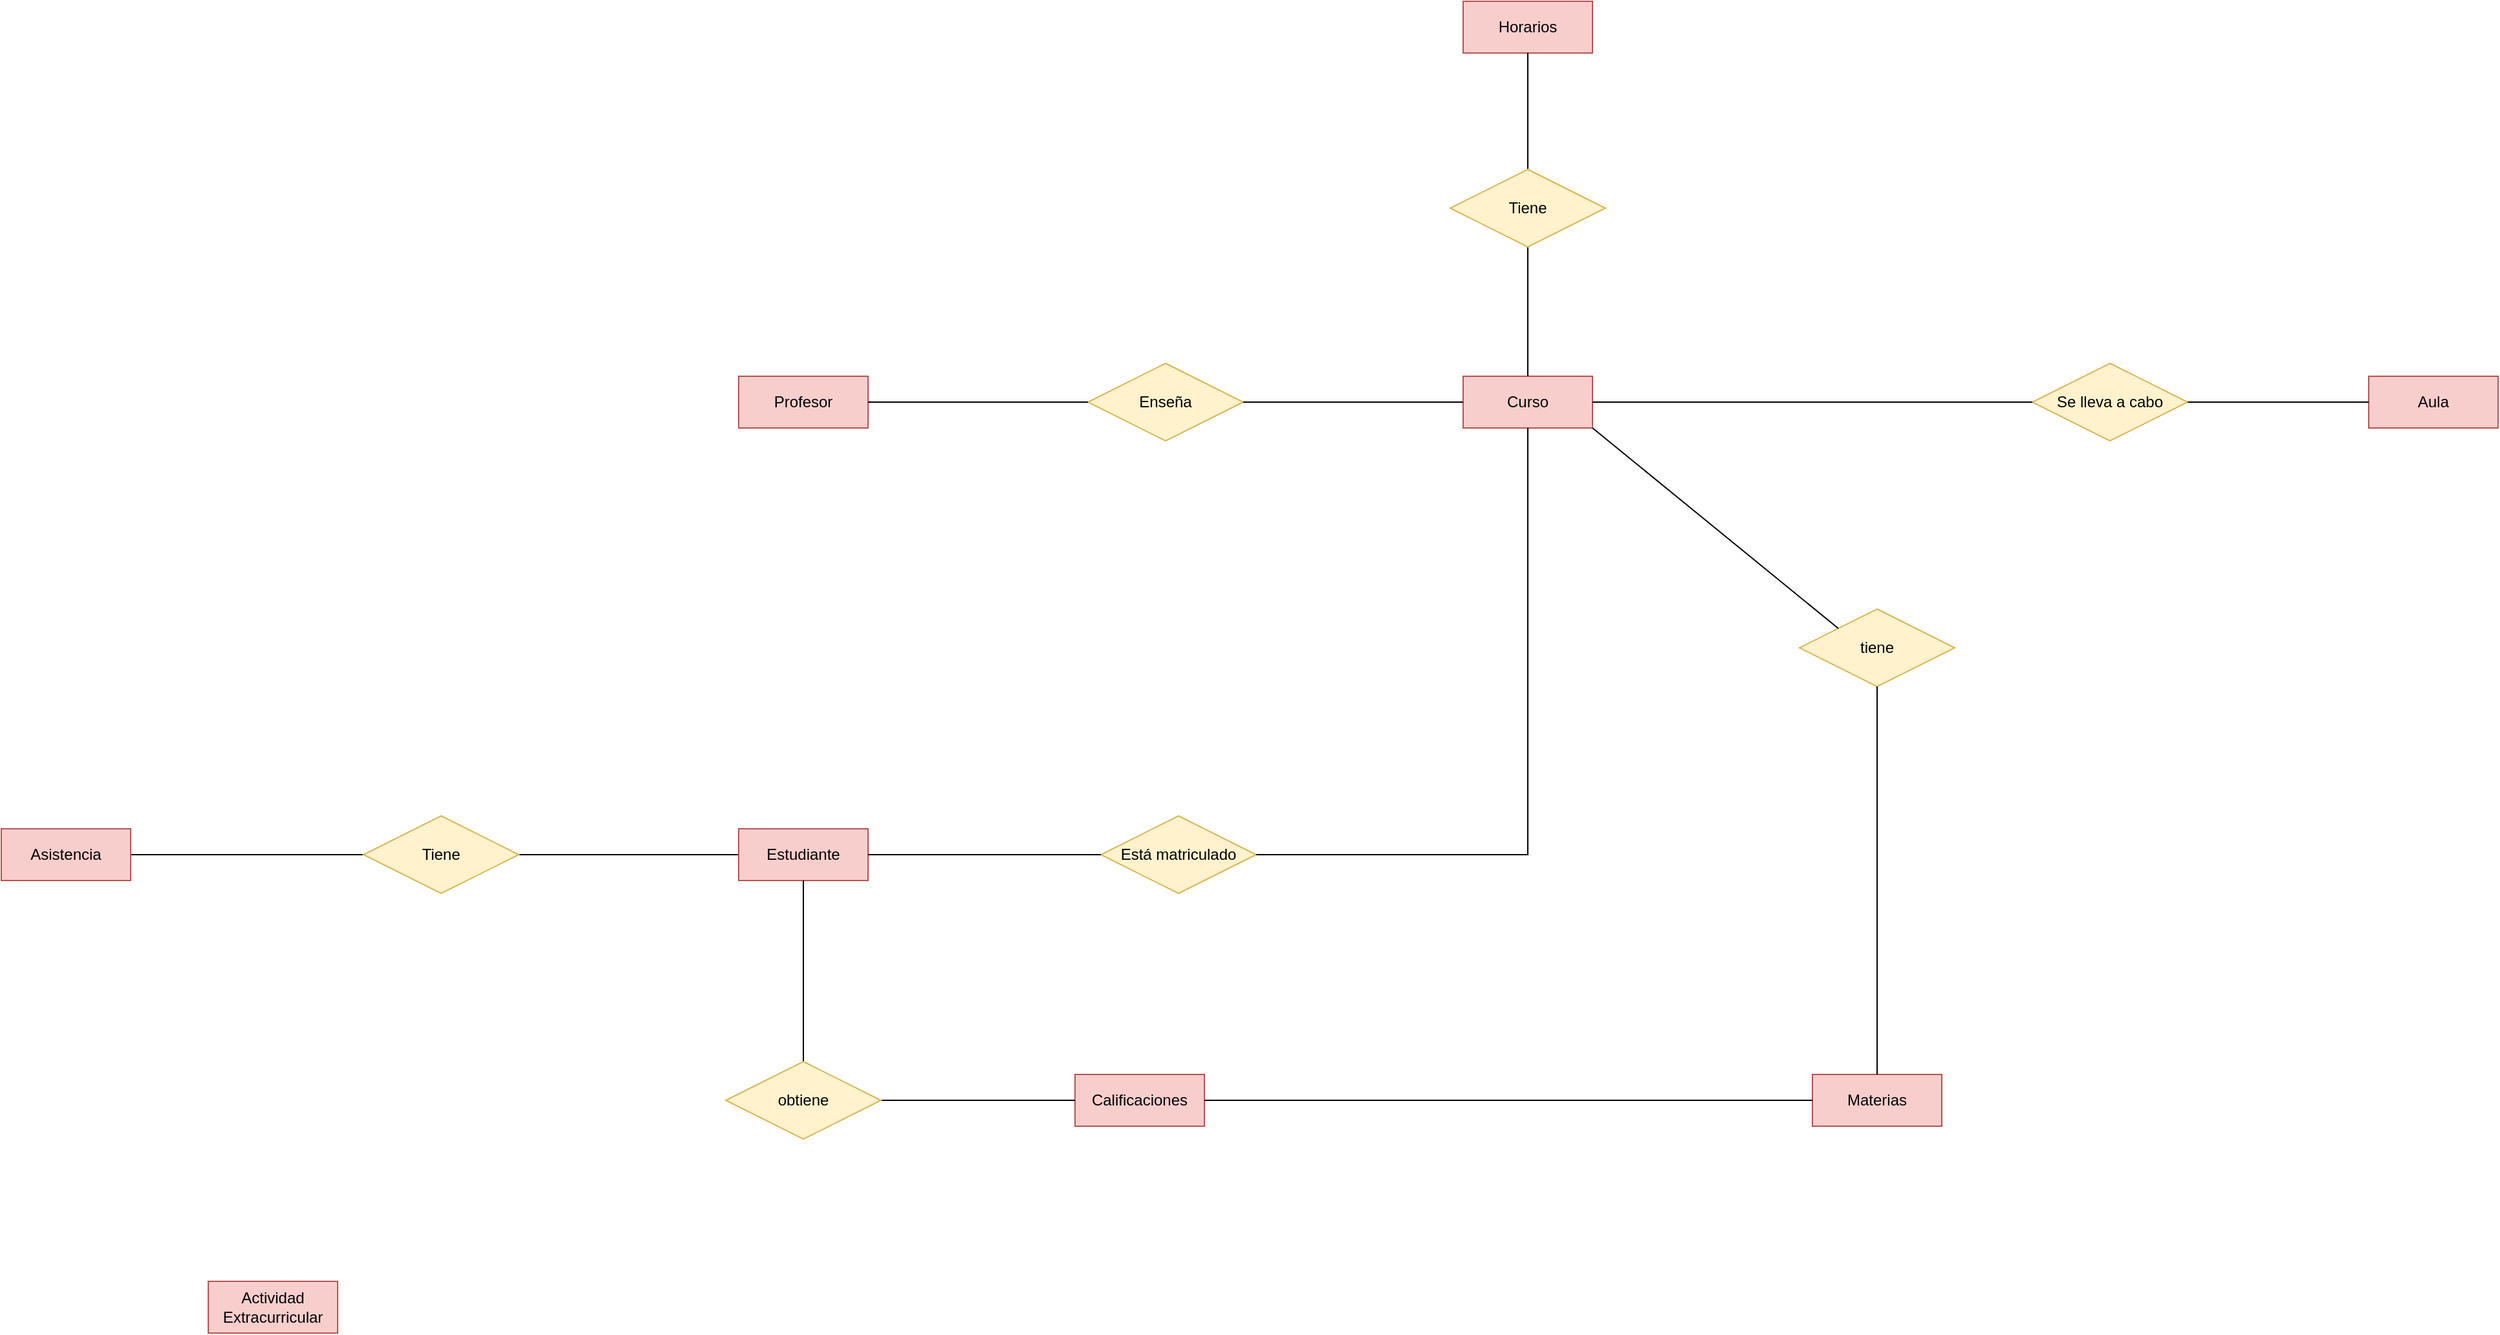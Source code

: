 <mxfile version="22.0.2" type="github">
  <diagram name="Página-1" id="wPSjvJBnHObbscWLN2zT">
    <mxGraphModel dx="3789" dy="2759" grid="1" gridSize="10" guides="1" tooltips="1" connect="1" arrows="1" fold="1" page="1" pageScale="1" pageWidth="827" pageHeight="1169" math="0" shadow="0">
      <root>
        <mxCell id="0" />
        <mxCell id="1" parent="0" />
        <mxCell id="TZzGec3rQxN_n7V5xTZW-39" value="" style="endArrow=none;html=1;rounded=0;exitX=1;exitY=0.5;exitDx=0;exitDy=0;entryX=0;entryY=0.5;entryDx=0;entryDy=0;" edge="1" parent="1" source="TZzGec3rQxN_n7V5xTZW-9" target="TZzGec3rQxN_n7V5xTZW-1">
          <mxGeometry relative="1" as="geometry">
            <mxPoint x="610" y="240" as="sourcePoint" />
            <mxPoint x="770" y="240" as="targetPoint" />
          </mxGeometry>
        </mxCell>
        <mxCell id="TZzGec3rQxN_n7V5xTZW-1" value="Estudiante" style="whiteSpace=wrap;html=1;align=center;fillColor=#f8cecc;strokeColor=#b85450;" vertex="1" parent="1">
          <mxGeometry x="220" y="320" width="100" height="40" as="geometry" />
        </mxCell>
        <mxCell id="TZzGec3rQxN_n7V5xTZW-2" value="Curso" style="whiteSpace=wrap;html=1;align=center;fillColor=#f8cecc;strokeColor=#b85450;" vertex="1" parent="1">
          <mxGeometry x="780" y="-30" width="100" height="40" as="geometry" />
        </mxCell>
        <mxCell id="TZzGec3rQxN_n7V5xTZW-3" value="Profesor" style="whiteSpace=wrap;html=1;align=center;fillColor=#f8cecc;strokeColor=#b85450;" vertex="1" parent="1">
          <mxGeometry x="220" y="-30" width="100" height="40" as="geometry" />
        </mxCell>
        <mxCell id="TZzGec3rQxN_n7V5xTZW-4" value="Materias" style="whiteSpace=wrap;html=1;align=center;fillColor=#f8cecc;strokeColor=#b85450;" vertex="1" parent="1">
          <mxGeometry x="1050" y="510" width="100" height="40" as="geometry" />
        </mxCell>
        <mxCell id="TZzGec3rQxN_n7V5xTZW-5" value="Aula" style="whiteSpace=wrap;html=1;align=center;fillColor=#f8cecc;strokeColor=#b85450;" vertex="1" parent="1">
          <mxGeometry x="1480" y="-30" width="100" height="40" as="geometry" />
        </mxCell>
        <mxCell id="TZzGec3rQxN_n7V5xTZW-6" value="Horarios" style="whiteSpace=wrap;html=1;align=center;fillColor=#f8cecc;strokeColor=#b85450;" vertex="1" parent="1">
          <mxGeometry x="780" y="-320" width="100" height="40" as="geometry" />
        </mxCell>
        <mxCell id="TZzGec3rQxN_n7V5xTZW-7" value="Calificaciones" style="whiteSpace=wrap;html=1;align=center;fillColor=#f8cecc;strokeColor=#b85450;" vertex="1" parent="1">
          <mxGeometry x="480" y="510" width="100" height="40" as="geometry" />
        </mxCell>
        <mxCell id="TZzGec3rQxN_n7V5xTZW-8" value="Actividad Extracurricular" style="whiteSpace=wrap;html=1;align=center;fillColor=#f8cecc;strokeColor=#b85450;" vertex="1" parent="1">
          <mxGeometry x="-190" y="670" width="100" height="40" as="geometry" />
        </mxCell>
        <mxCell id="TZzGec3rQxN_n7V5xTZW-9" value="Asistencia" style="whiteSpace=wrap;html=1;align=center;fillColor=#f8cecc;strokeColor=#b85450;" vertex="1" parent="1">
          <mxGeometry x="-350" y="320" width="100" height="40" as="geometry" />
        </mxCell>
        <mxCell id="TZzGec3rQxN_n7V5xTZW-10" value="Está matriculado" style="shape=rhombus;perimeter=rhombusPerimeter;whiteSpace=wrap;html=1;align=center;fillColor=#fff2cc;strokeColor=#d6b656;" vertex="1" parent="1">
          <mxGeometry x="500" y="310" width="120" height="60" as="geometry" />
        </mxCell>
        <mxCell id="TZzGec3rQxN_n7V5xTZW-12" value="" style="endArrow=none;html=1;rounded=0;entryX=0;entryY=0.5;entryDx=0;entryDy=0;exitX=1;exitY=0.5;exitDx=0;exitDy=0;" edge="1" parent="1" source="TZzGec3rQxN_n7V5xTZW-1" target="TZzGec3rQxN_n7V5xTZW-10">
          <mxGeometry relative="1" as="geometry">
            <mxPoint x="330" y="340" as="sourcePoint" />
            <mxPoint x="370" y="230" as="targetPoint" />
          </mxGeometry>
        </mxCell>
        <mxCell id="TZzGec3rQxN_n7V5xTZW-13" value="" style="endArrow=none;html=1;rounded=0;entryX=1;entryY=0.5;entryDx=0;entryDy=0;exitX=0.5;exitY=1;exitDx=0;exitDy=0;" edge="1" parent="1" source="TZzGec3rQxN_n7V5xTZW-2" target="TZzGec3rQxN_n7V5xTZW-10">
          <mxGeometry relative="1" as="geometry">
            <mxPoint x="210" y="230" as="sourcePoint" />
            <mxPoint x="370" y="230" as="targetPoint" />
            <Array as="points">
              <mxPoint x="830" y="340" />
            </Array>
          </mxGeometry>
        </mxCell>
        <mxCell id="TZzGec3rQxN_n7V5xTZW-14" value="Enseña" style="shape=rhombus;perimeter=rhombusPerimeter;whiteSpace=wrap;html=1;align=center;fillColor=#fff2cc;strokeColor=#d6b656;" vertex="1" parent="1">
          <mxGeometry x="490" y="-40" width="120" height="60" as="geometry" />
        </mxCell>
        <mxCell id="TZzGec3rQxN_n7V5xTZW-15" value="" style="endArrow=none;html=1;rounded=0;entryX=0;entryY=0.5;entryDx=0;entryDy=0;exitX=1;exitY=0.5;exitDx=0;exitDy=0;" edge="1" parent="1" source="TZzGec3rQxN_n7V5xTZW-3" target="TZzGec3rQxN_n7V5xTZW-14">
          <mxGeometry relative="1" as="geometry">
            <mxPoint x="210" y="80" as="sourcePoint" />
            <mxPoint x="370" y="80" as="targetPoint" />
          </mxGeometry>
        </mxCell>
        <mxCell id="TZzGec3rQxN_n7V5xTZW-16" value="" style="endArrow=none;html=1;rounded=0;entryX=0;entryY=0.5;entryDx=0;entryDy=0;exitX=1;exitY=0.5;exitDx=0;exitDy=0;" edge="1" parent="1" source="TZzGec3rQxN_n7V5xTZW-14" target="TZzGec3rQxN_n7V5xTZW-2">
          <mxGeometry relative="1" as="geometry">
            <mxPoint x="210" y="80" as="sourcePoint" />
            <mxPoint x="370" y="80" as="targetPoint" />
          </mxGeometry>
        </mxCell>
        <mxCell id="TZzGec3rQxN_n7V5xTZW-24" value="Se lleva a cabo" style="shape=rhombus;perimeter=rhombusPerimeter;whiteSpace=wrap;html=1;align=center;fillColor=#fff2cc;strokeColor=#d6b656;" vertex="1" parent="1">
          <mxGeometry x="1220" y="-40" width="120" height="60" as="geometry" />
        </mxCell>
        <mxCell id="TZzGec3rQxN_n7V5xTZW-25" value="" style="endArrow=none;html=1;rounded=0;entryX=0;entryY=0.5;entryDx=0;entryDy=0;exitX=1;exitY=0.5;exitDx=0;exitDy=0;" edge="1" parent="1" source="TZzGec3rQxN_n7V5xTZW-2" target="TZzGec3rQxN_n7V5xTZW-24">
          <mxGeometry relative="1" as="geometry">
            <mxPoint x="610" y="70" as="sourcePoint" />
            <mxPoint x="770" y="70" as="targetPoint" />
          </mxGeometry>
        </mxCell>
        <mxCell id="TZzGec3rQxN_n7V5xTZW-26" value="" style="endArrow=none;html=1;rounded=0;entryX=0;entryY=0.5;entryDx=0;entryDy=0;exitX=1;exitY=0.5;exitDx=0;exitDy=0;" edge="1" parent="1" source="TZzGec3rQxN_n7V5xTZW-24" target="TZzGec3rQxN_n7V5xTZW-5">
          <mxGeometry relative="1" as="geometry">
            <mxPoint x="800" y="70" as="sourcePoint" />
            <mxPoint x="960" y="70" as="targetPoint" />
          </mxGeometry>
        </mxCell>
        <mxCell id="TZzGec3rQxN_n7V5xTZW-28" value="" style="endArrow=none;html=1;rounded=0;entryX=0.5;entryY=1;entryDx=0;entryDy=0;exitX=0.5;exitY=0;exitDx=0;exitDy=0;" edge="1" parent="1" source="TZzGec3rQxN_n7V5xTZW-2" target="TZzGec3rQxN_n7V5xTZW-6">
          <mxGeometry relative="1" as="geometry">
            <mxPoint x="610" y="70" as="sourcePoint" />
            <mxPoint x="770" y="70" as="targetPoint" />
          </mxGeometry>
        </mxCell>
        <mxCell id="TZzGec3rQxN_n7V5xTZW-27" value="Tiene" style="shape=rhombus;perimeter=rhombusPerimeter;whiteSpace=wrap;html=1;align=center;fillColor=#fff2cc;strokeColor=#d6b656;" vertex="1" parent="1">
          <mxGeometry x="770" y="-190" width="120" height="60" as="geometry" />
        </mxCell>
        <mxCell id="TZzGec3rQxN_n7V5xTZW-30" value="" style="endArrow=none;html=1;rounded=0;exitX=0.5;exitY=1;exitDx=0;exitDy=0;" edge="1" parent="1" source="TZzGec3rQxN_n7V5xTZW-29">
          <mxGeometry relative="1" as="geometry">
            <mxPoint x="610" y="230" as="sourcePoint" />
            <mxPoint x="480" y="530" as="targetPoint" />
            <Array as="points">
              <mxPoint x="270" y="530" />
            </Array>
          </mxGeometry>
        </mxCell>
        <mxCell id="TZzGec3rQxN_n7V5xTZW-32" value="Tiene" style="shape=rhombus;perimeter=rhombusPerimeter;whiteSpace=wrap;html=1;align=center;fillColor=#fff2cc;strokeColor=#d6b656;" vertex="1" parent="1">
          <mxGeometry x="-70" y="310" width="120" height="60" as="geometry" />
        </mxCell>
        <mxCell id="TZzGec3rQxN_n7V5xTZW-34" value="tiene" style="shape=rhombus;perimeter=rhombusPerimeter;whiteSpace=wrap;html=1;align=center;fillColor=#fff2cc;strokeColor=#d6b656;" vertex="1" parent="1">
          <mxGeometry x="1040" y="150" width="120" height="60" as="geometry" />
        </mxCell>
        <mxCell id="TZzGec3rQxN_n7V5xTZW-40" value="" style="endArrow=none;html=1;rounded=0;exitX=0.5;exitY=1;exitDx=0;exitDy=0;" edge="1" parent="1" source="TZzGec3rQxN_n7V5xTZW-1" target="TZzGec3rQxN_n7V5xTZW-29">
          <mxGeometry relative="1" as="geometry">
            <mxPoint x="270" y="360" as="sourcePoint" />
            <mxPoint x="480" y="520" as="targetPoint" />
            <Array as="points" />
          </mxGeometry>
        </mxCell>
        <mxCell id="TZzGec3rQxN_n7V5xTZW-29" value="obtiene" style="shape=rhombus;perimeter=rhombusPerimeter;whiteSpace=wrap;html=1;align=center;fillColor=#fff2cc;strokeColor=#d6b656;" vertex="1" parent="1">
          <mxGeometry x="210" y="500" width="120" height="60" as="geometry" />
        </mxCell>
        <mxCell id="TZzGec3rQxN_n7V5xTZW-41" value="" style="endArrow=none;html=1;rounded=0;exitX=1;exitY=0.5;exitDx=0;exitDy=0;entryX=0;entryY=0.5;entryDx=0;entryDy=0;" edge="1" parent="1" source="TZzGec3rQxN_n7V5xTZW-7" target="TZzGec3rQxN_n7V5xTZW-4">
          <mxGeometry relative="1" as="geometry">
            <mxPoint x="610" y="240" as="sourcePoint" />
            <mxPoint x="770" y="240" as="targetPoint" />
          </mxGeometry>
        </mxCell>
        <mxCell id="TZzGec3rQxN_n7V5xTZW-42" value="" style="endArrow=none;html=1;rounded=0;exitX=1;exitY=1;exitDx=0;exitDy=0;entryX=0;entryY=0;entryDx=0;entryDy=0;" edge="1" parent="1" source="TZzGec3rQxN_n7V5xTZW-2" target="TZzGec3rQxN_n7V5xTZW-34">
          <mxGeometry relative="1" as="geometry">
            <mxPoint x="610" y="240" as="sourcePoint" />
            <mxPoint x="770" y="240" as="targetPoint" />
          </mxGeometry>
        </mxCell>
        <mxCell id="TZzGec3rQxN_n7V5xTZW-43" value="" style="endArrow=none;html=1;rounded=0;entryX=0.5;entryY=1;entryDx=0;entryDy=0;exitX=0.5;exitY=0;exitDx=0;exitDy=0;" edge="1" parent="1" source="TZzGec3rQxN_n7V5xTZW-4" target="TZzGec3rQxN_n7V5xTZW-34">
          <mxGeometry relative="1" as="geometry">
            <mxPoint x="610" y="240" as="sourcePoint" />
            <mxPoint x="770" y="240" as="targetPoint" />
          </mxGeometry>
        </mxCell>
      </root>
    </mxGraphModel>
  </diagram>
</mxfile>
